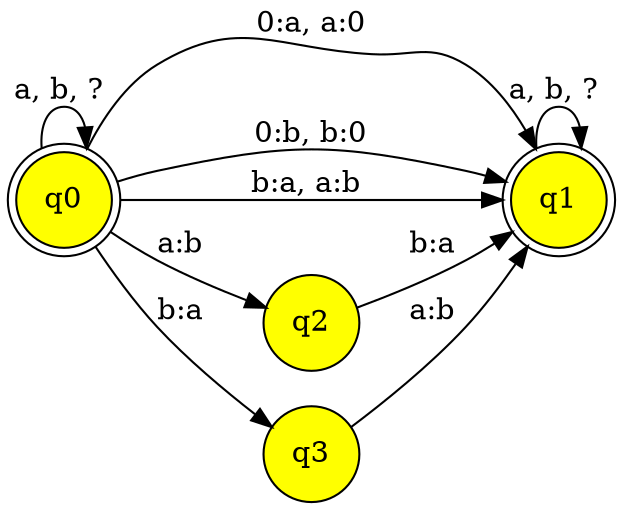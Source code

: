 // This graph generated with hfst-fst2txt
digraph "text(edit1-ab-unw.tsv)" {
charset = UTF8;
rankdir = LR;
node [shape=circle,style=filled,fillcolor=yellow]
q0 [shape=doublecircle,label="q0"] 
q1 [shape=doublecircle,label="q1"] 
q2 [label="q2"] 
q3 [label="q3"] 
q0 -> q0 [label="a, b, ? "];
q0 -> q1 [label="0:a, a:0"]
q0 -> q1 [label="0:b, b:0"];
q0 -> q1 [label="b:a, a:b "];
q0 -> q2 [label="a:b "];
q0 -> q3 [label="b:a "];
q1 -> q1 [label="a, b, ? "];
q2 -> q1 [label="b:a "];
q3 -> q1 [label="a:b "];
}
